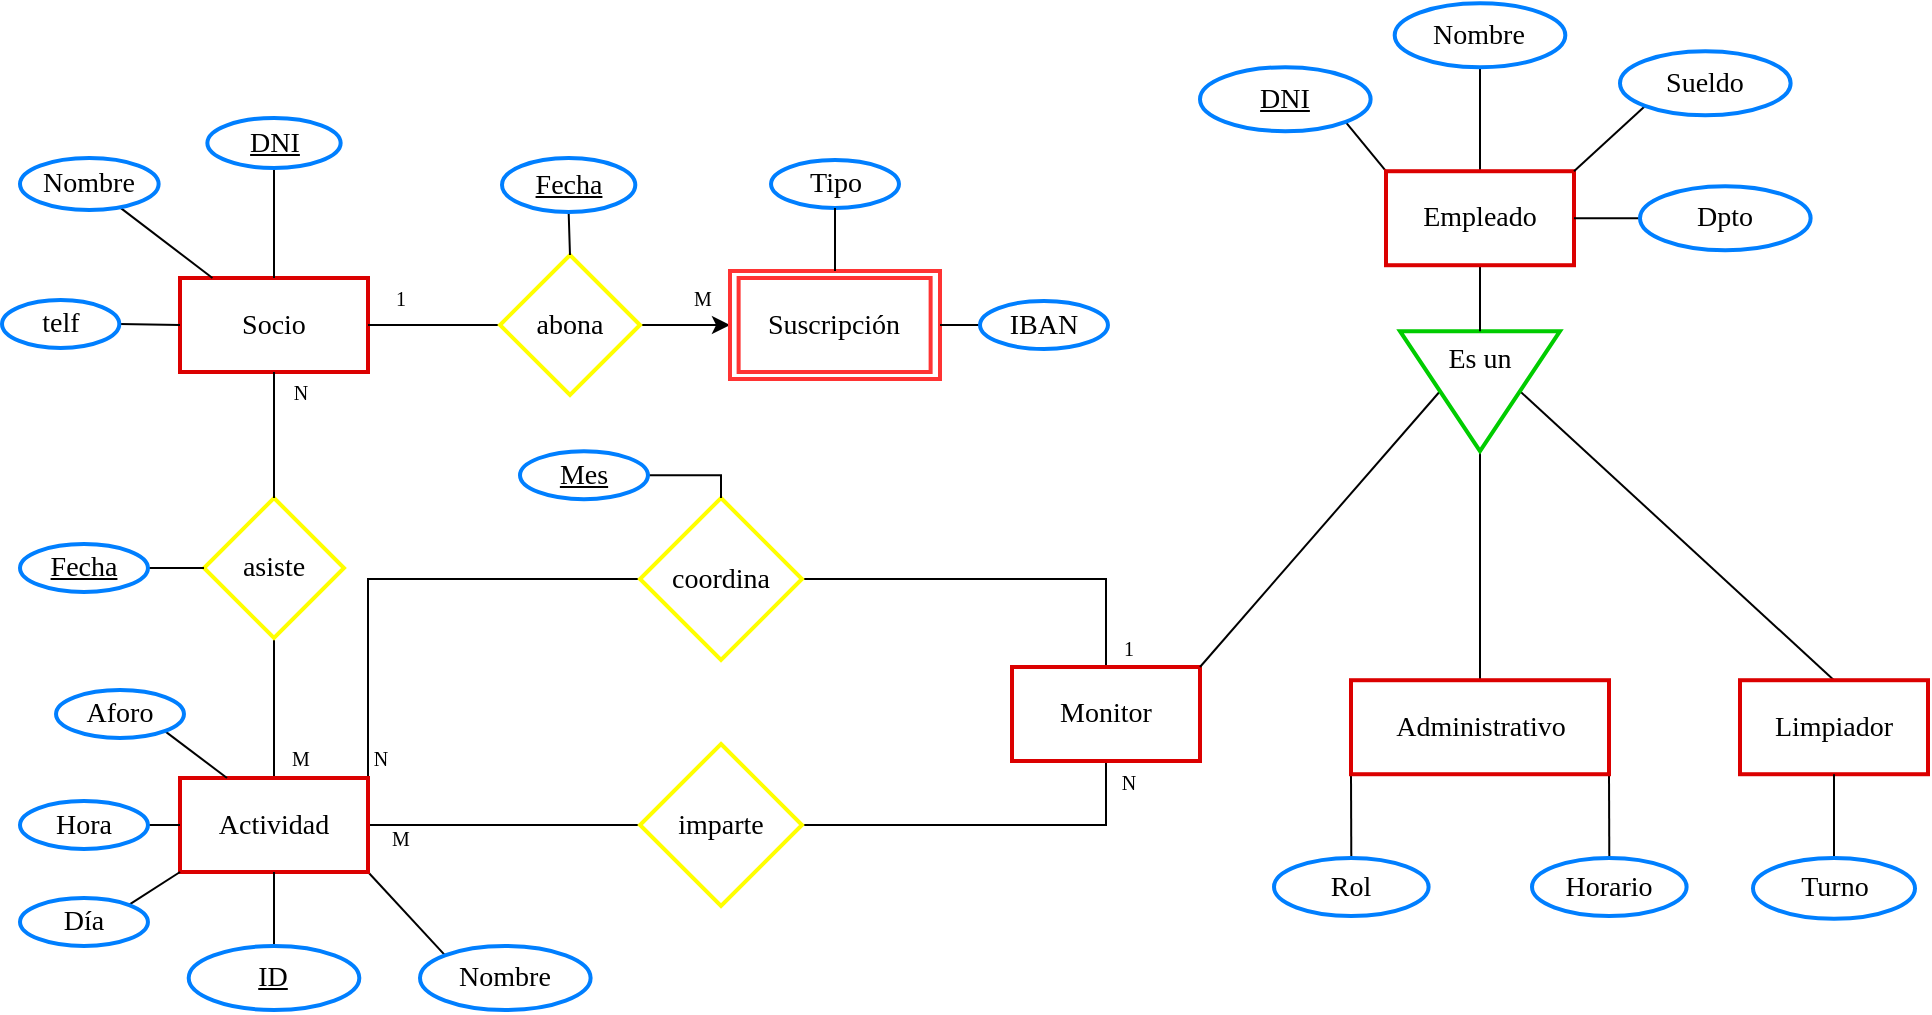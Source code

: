 <mxfile version="14.2.4" type="google"><diagram id="R2lEEEUBdFMjLlhIrx00" name="Page-1"><mxGraphModel dx="1038" dy="548" grid="1" gridSize="10" guides="1" tooltips="1" connect="1" arrows="1" fold="1" page="1" pageScale="1" pageWidth="1169" pageHeight="827" background="none" math="0" shadow="0" extFonts="Permanent Marker^https://fonts.googleapis.com/css?family=Permanent+Marker"><root><mxCell id="0"/><mxCell id="1" parent="0"/><mxCell id="V7mszdCmhpEBXStgwuaS-1" value="&lt;font style=&quot;font-size: 14px;&quot;&gt;Socio&lt;/font&gt;" style="rounded=0;whiteSpace=wrap;html=1;fillColor=none;strokeWidth=2;fontFamily=Lucida Console;fontSize=14;aspect=fixed;strokeColor=#DB0000;" parent="1" vertex="1"><mxGeometry x="220" y="303" width="94" height="47" as="geometry"/></mxCell><mxCell id="V7mszdCmhpEBXStgwuaS-3" style="rounded=0;orthogonalLoop=1;jettySize=auto;html=1;exitX=0.5;exitY=1;exitDx=0;exitDy=0;entryX=0.5;entryY=0;entryDx=0;entryDy=0;fontFamily=Lucida Console;fontSize=14;endArrow=none;endFill=0;" parent="1" source="V7mszdCmhpEBXStgwuaS-2" target="V7mszdCmhpEBXStgwuaS-1" edge="1"><mxGeometry relative="1" as="geometry"/></mxCell><mxCell id="V7mszdCmhpEBXStgwuaS-2" value="&lt;u&gt;DNI&lt;/u&gt;" style="ellipse;whiteSpace=wrap;html=1;strokeWidth=2;fillColor=none;fontFamily=Lucida Console;fontSize=14;strokeColor=#007FFF;aspect=fixed;" parent="1" vertex="1"><mxGeometry x="233.68" y="223" width="66.65" height="25" as="geometry"/></mxCell><mxCell id="V7mszdCmhpEBXStgwuaS-6" value="" style="edgeStyle=none;rounded=0;orthogonalLoop=1;jettySize=auto;html=1;endArrow=none;endFill=0;fontFamily=Lucida Console;fontSize=14;" parent="1" source="V7mszdCmhpEBXStgwuaS-4" target="V7mszdCmhpEBXStgwuaS-1" edge="1"><mxGeometry relative="1" as="geometry"/></mxCell><mxCell id="V7mszdCmhpEBXStgwuaS-4" value="Nombre" style="ellipse;whiteSpace=wrap;html=1;strokeWidth=2;fillColor=none;fontFamily=Lucida Console;fontSize=14;strokeColor=#007FFF;aspect=fixed;" parent="1" vertex="1"><mxGeometry x="140" y="243" width="69.32" height="26" as="geometry"/></mxCell><mxCell id="V7mszdCmhpEBXStgwuaS-8" style="edgeStyle=none;rounded=0;orthogonalLoop=1;jettySize=auto;html=1;exitX=1;exitY=0.5;exitDx=0;exitDy=0;entryX=0;entryY=0.5;entryDx=0;entryDy=0;endArrow=none;endFill=0;fontFamily=Lucida Console;fontSize=14;" parent="1" source="V7mszdCmhpEBXStgwuaS-7" target="V7mszdCmhpEBXStgwuaS-1" edge="1"><mxGeometry relative="1" as="geometry"/></mxCell><mxCell id="V7mszdCmhpEBXStgwuaS-7" value="telf" style="ellipse;whiteSpace=wrap;html=1;strokeWidth=2;fillColor=none;fontFamily=Lucida Console;fontSize=14;strokeColor=#007FFF;" parent="1" vertex="1"><mxGeometry x="131" y="314" width="58.66" height="24" as="geometry"/></mxCell><mxCell id="V7mszdCmhpEBXStgwuaS-16" style="edgeStyle=none;rounded=0;orthogonalLoop=1;jettySize=auto;html=1;exitX=0.5;exitY=1;exitDx=0;exitDy=0;endArrow=none;endFill=0;fontFamily=Lucida Console;fontSize=10;" parent="1" source="V7mszdCmhpEBXStgwuaS-9" target="V7mszdCmhpEBXStgwuaS-15" edge="1"><mxGeometry relative="1" as="geometry"/></mxCell><mxCell id="V7mszdCmhpEBXStgwuaS-9" value="asiste" style="rhombus;whiteSpace=wrap;html=1;strokeWidth=2;fillColor=none;fontFamily=Lucida Console;fontSize=14;strokeColor=#FFFF00;aspect=fixed;" parent="1" vertex="1"><mxGeometry x="232" y="413" width="70" height="70" as="geometry"/></mxCell><mxCell id="V7mszdCmhpEBXStgwuaS-13" value="" style="group" parent="1" vertex="1" connectable="0"><mxGeometry x="270" y="350" width="20" height="20" as="geometry"/></mxCell><mxCell id="V7mszdCmhpEBXStgwuaS-10" value="" style="edgeStyle=none;rounded=0;orthogonalLoop=1;jettySize=auto;html=1;endArrow=none;endFill=0;fontFamily=Lucida Console;fontSize=14;" parent="V7mszdCmhpEBXStgwuaS-13" source="V7mszdCmhpEBXStgwuaS-1" target="V7mszdCmhpEBXStgwuaS-9" edge="1"><mxGeometry relative="1" as="geometry"/></mxCell><mxCell id="V7mszdCmhpEBXStgwuaS-12" value="N" style="text;html=1;align=center;verticalAlign=middle;resizable=0;points=[];autosize=1;fontSize=10;fontFamily=Lucida Console;" parent="V7mszdCmhpEBXStgwuaS-13" vertex="1"><mxGeometry width="20" height="20" as="geometry"/></mxCell><mxCell id="V7mszdCmhpEBXStgwuaS-34" style="edgeStyle=none;rounded=0;orthogonalLoop=1;jettySize=auto;html=1;exitX=1;exitY=1;exitDx=0;exitDy=0;entryX=0;entryY=0;entryDx=0;entryDy=0;endArrow=none;endFill=0;fontFamily=Lucida Console;fontSize=10;" parent="1" source="V7mszdCmhpEBXStgwuaS-15" target="V7mszdCmhpEBXStgwuaS-33" edge="1"><mxGeometry relative="1" as="geometry"/></mxCell><mxCell id="V7mszdCmhpEBXStgwuaS-37" style="edgeStyle=none;rounded=0;orthogonalLoop=1;jettySize=auto;html=1;entryX=0;entryY=0.5;entryDx=0;entryDy=0;endArrow=none;endFill=0;fontFamily=Lucida Console;fontSize=10;" parent="1" source="V7mszdCmhpEBXStgwuaS-15" target="V7mszdCmhpEBXStgwuaS-36" edge="1"><mxGeometry relative="1" as="geometry"/></mxCell><mxCell id="V7mszdCmhpEBXStgwuaS-38" style="edgeStyle=orthogonalEdgeStyle;rounded=0;orthogonalLoop=1;jettySize=auto;html=1;exitX=1;exitY=0;exitDx=0;exitDy=0;entryX=0;entryY=0.5;entryDx=0;entryDy=0;endArrow=none;endFill=0;fontFamily=Lucida Console;fontSize=10;" parent="1" source="V7mszdCmhpEBXStgwuaS-15" target="V7mszdCmhpEBXStgwuaS-35" edge="1"><mxGeometry relative="1" as="geometry"/></mxCell><mxCell id="V7mszdCmhpEBXStgwuaS-15" value="&lt;font style=&quot;font-size: 14px&quot;&gt;Actividad&lt;/font&gt;" style="rounded=0;whiteSpace=wrap;html=1;fillColor=none;strokeWidth=2;fontFamily=Lucida Console;fontSize=14;aspect=fixed;strokeColor=#DB0000;" parent="1" vertex="1"><mxGeometry x="220" y="553" width="94" height="47" as="geometry"/></mxCell><mxCell id="V7mszdCmhpEBXStgwuaS-17" value="" style="group" parent="1" vertex="1" connectable="0"><mxGeometry x="270" y="533" width="20" height="20" as="geometry"/></mxCell><mxCell id="V7mszdCmhpEBXStgwuaS-18" value="" style="edgeStyle=none;rounded=0;orthogonalLoop=1;jettySize=auto;html=1;endArrow=none;endFill=0;fontFamily=Lucida Console;fontSize=14;" parent="V7mszdCmhpEBXStgwuaS-17" edge="1"><mxGeometry relative="1" as="geometry"/></mxCell><mxCell id="V7mszdCmhpEBXStgwuaS-19" value="M" style="text;html=1;align=center;verticalAlign=middle;resizable=0;points=[];autosize=1;fontSize=10;fontFamily=Lucida Console;" parent="V7mszdCmhpEBXStgwuaS-17" vertex="1"><mxGeometry width="20" height="20" as="geometry"/></mxCell><mxCell id="V7mszdCmhpEBXStgwuaS-21" value="" style="edgeStyle=none;rounded=0;orthogonalLoop=1;jettySize=auto;html=1;endArrow=none;endFill=0;fontFamily=Lucida Console;fontSize=10;" parent="1" source="V7mszdCmhpEBXStgwuaS-20" target="V7mszdCmhpEBXStgwuaS-9" edge="1"><mxGeometry relative="1" as="geometry"/></mxCell><mxCell id="V7mszdCmhpEBXStgwuaS-20" value="&lt;u&gt;Fecha&lt;/u&gt;" style="ellipse;whiteSpace=wrap;html=1;strokeWidth=2;fillColor=none;fontFamily=Lucida Console;fontSize=14;strokeColor=#007FFF;aspect=fixed;" parent="1" vertex="1"><mxGeometry x="140" y="436" width="63.98" height="24" as="geometry"/></mxCell><mxCell id="V7mszdCmhpEBXStgwuaS-23" style="edgeStyle=none;rounded=0;orthogonalLoop=1;jettySize=auto;html=1;exitX=1;exitY=1;exitDx=0;exitDy=0;endArrow=none;endFill=0;fontFamily=Lucida Console;fontSize=10;entryX=0.25;entryY=0;entryDx=0;entryDy=0;" parent="1" source="V7mszdCmhpEBXStgwuaS-22" target="V7mszdCmhpEBXStgwuaS-15" edge="1"><mxGeometry relative="1" as="geometry"><mxPoint x="240" y="541" as="targetPoint"/></mxGeometry></mxCell><mxCell id="V7mszdCmhpEBXStgwuaS-22" value="Aforo" style="ellipse;whiteSpace=wrap;html=1;strokeWidth=2;fillColor=none;fontFamily=Lucida Console;fontSize=14;strokeColor=#007FFF;aspect=fixed;" parent="1" vertex="1"><mxGeometry x="158.01" y="509" width="63.98" height="24" as="geometry"/></mxCell><mxCell id="V7mszdCmhpEBXStgwuaS-25" style="edgeStyle=none;rounded=0;orthogonalLoop=1;jettySize=auto;html=1;exitX=1;exitY=0.5;exitDx=0;exitDy=0;entryX=0;entryY=0.5;entryDx=0;entryDy=0;endArrow=none;endFill=0;fontFamily=Lucida Console;fontSize=10;" parent="1" source="V7mszdCmhpEBXStgwuaS-24" target="V7mszdCmhpEBXStgwuaS-15" edge="1"><mxGeometry relative="1" as="geometry"/></mxCell><mxCell id="V7mszdCmhpEBXStgwuaS-24" value="Hora" style="ellipse;whiteSpace=wrap;html=1;strokeWidth=2;fillColor=none;fontFamily=Lucida Console;fontSize=14;strokeColor=#007FFF;aspect=fixed;" parent="1" vertex="1"><mxGeometry x="140" y="564.5" width="63.98" height="24" as="geometry"/></mxCell><mxCell id="V7mszdCmhpEBXStgwuaS-27" style="edgeStyle=none;rounded=0;orthogonalLoop=1;jettySize=auto;html=1;exitX=0.5;exitY=0;exitDx=0;exitDy=0;entryX=0.5;entryY=1;entryDx=0;entryDy=0;endArrow=none;endFill=0;fontFamily=Lucida Console;fontSize=10;" parent="1" source="V7mszdCmhpEBXStgwuaS-26" target="V7mszdCmhpEBXStgwuaS-15" edge="1"><mxGeometry relative="1" as="geometry"/></mxCell><mxCell id="V7mszdCmhpEBXStgwuaS-26" value="&lt;u&gt;ID&lt;/u&gt;" style="ellipse;whiteSpace=wrap;html=1;strokeWidth=2;fillColor=none;fontFamily=Lucida Console;fontSize=14;strokeColor=#007FFF;aspect=fixed;" parent="1" vertex="1"><mxGeometry x="224.35" y="637" width="85.31" height="32" as="geometry"/></mxCell><mxCell id="V7mszdCmhpEBXStgwuaS-32" style="edgeStyle=none;rounded=0;orthogonalLoop=1;jettySize=auto;html=1;exitX=1;exitY=0;exitDx=0;exitDy=0;entryX=0;entryY=1;entryDx=0;entryDy=0;endArrow=none;endFill=0;fontFamily=Lucida Console;fontSize=10;" parent="1" source="V7mszdCmhpEBXStgwuaS-31" target="V7mszdCmhpEBXStgwuaS-15" edge="1"><mxGeometry relative="1" as="geometry"/></mxCell><mxCell id="V7mszdCmhpEBXStgwuaS-31" value="Día" style="ellipse;whiteSpace=wrap;html=1;strokeWidth=2;fillColor=none;fontFamily=Lucida Console;fontSize=14;strokeColor=#007FFF;aspect=fixed;" parent="1" vertex="1"><mxGeometry x="140" y="613" width="63.98" height="24" as="geometry"/></mxCell><mxCell id="V7mszdCmhpEBXStgwuaS-33" value="Nombre" style="ellipse;whiteSpace=wrap;html=1;strokeWidth=2;fillColor=none;fontFamily=Lucida Console;fontSize=14;strokeColor=#007FFF;aspect=fixed;" parent="1" vertex="1"><mxGeometry x="340" y="637" width="85.31" height="32" as="geometry"/></mxCell><mxCell id="V7mszdCmhpEBXStgwuaS-46" style="edgeStyle=orthogonalEdgeStyle;rounded=0;orthogonalLoop=1;jettySize=auto;html=1;exitX=1;exitY=0.5;exitDx=0;exitDy=0;entryX=0.5;entryY=0;entryDx=0;entryDy=0;endArrow=none;endFill=0;fontFamily=Lucida Console;fontSize=10;" parent="1" source="V7mszdCmhpEBXStgwuaS-35" target="V7mszdCmhpEBXStgwuaS-45" edge="1"><mxGeometry relative="1" as="geometry"/></mxCell><mxCell id="V7mszdCmhpEBXStgwuaS-35" value="coordina" style="rhombus;whiteSpace=wrap;html=1;strokeWidth=2;fillColor=none;fontFamily=Lucida Console;fontSize=14;strokeColor=#FFFF00;aspect=fixed;" parent="1" vertex="1"><mxGeometry x="450" y="413" width="81" height="81" as="geometry"/></mxCell><mxCell id="V7mszdCmhpEBXStgwuaS-47" style="edgeStyle=orthogonalEdgeStyle;rounded=0;orthogonalLoop=1;jettySize=auto;html=1;exitX=1;exitY=0.5;exitDx=0;exitDy=0;entryX=0.5;entryY=1;entryDx=0;entryDy=0;endArrow=none;endFill=0;fontFamily=Lucida Console;fontSize=10;" parent="1" source="V7mszdCmhpEBXStgwuaS-36" target="V7mszdCmhpEBXStgwuaS-45" edge="1"><mxGeometry relative="1" as="geometry"/></mxCell><mxCell id="V7mszdCmhpEBXStgwuaS-36" value="imparte" style="rhombus;whiteSpace=wrap;html=1;strokeWidth=2;fillColor=none;fontFamily=Lucida Console;fontSize=14;strokeColor=#FFFF00;aspect=fixed;" parent="1" vertex="1"><mxGeometry x="450" y="536" width="81" height="81" as="geometry"/></mxCell><mxCell id="V7mszdCmhpEBXStgwuaS-39" value="" style="group" parent="1" vertex="1" connectable="0"><mxGeometry x="310" y="533" width="20" height="20" as="geometry"/></mxCell><mxCell id="V7mszdCmhpEBXStgwuaS-40" value="" style="edgeStyle=none;rounded=0;orthogonalLoop=1;jettySize=auto;html=1;endArrow=none;endFill=0;fontFamily=Lucida Console;fontSize=14;" parent="V7mszdCmhpEBXStgwuaS-39" edge="1"><mxGeometry relative="1" as="geometry"/></mxCell><mxCell id="V7mszdCmhpEBXStgwuaS-41" value="N" style="text;html=1;align=center;verticalAlign=middle;resizable=0;points=[];autosize=1;fontSize=10;fontFamily=Lucida Console;" parent="V7mszdCmhpEBXStgwuaS-39" vertex="1"><mxGeometry width="20" height="20" as="geometry"/></mxCell><mxCell id="V7mszdCmhpEBXStgwuaS-42" value="" style="group" parent="1" vertex="1" connectable="0"><mxGeometry x="320" y="573" width="20" height="20" as="geometry"/></mxCell><mxCell id="V7mszdCmhpEBXStgwuaS-43" value="" style="edgeStyle=none;rounded=0;orthogonalLoop=1;jettySize=auto;html=1;endArrow=none;endFill=0;fontFamily=Lucida Console;fontSize=14;" parent="V7mszdCmhpEBXStgwuaS-42" edge="1"><mxGeometry relative="1" as="geometry"/></mxCell><mxCell id="V7mszdCmhpEBXStgwuaS-44" value="M" style="text;html=1;align=center;verticalAlign=middle;resizable=0;points=[];autosize=1;fontSize=10;fontFamily=Lucida Console;" parent="V7mszdCmhpEBXStgwuaS-42" vertex="1"><mxGeometry width="20" height="20" as="geometry"/></mxCell><mxCell id="V7mszdCmhpEBXStgwuaS-45" value="&lt;font style=&quot;font-size: 14px&quot;&gt;Monitor&lt;/font&gt;" style="rounded=0;whiteSpace=wrap;html=1;fillColor=none;strokeWidth=2;fontFamily=Lucida Console;fontSize=14;aspect=fixed;strokeColor=#DB0000;" parent="1" vertex="1"><mxGeometry x="636" y="497.5" width="94" height="47" as="geometry"/></mxCell><mxCell id="V7mszdCmhpEBXStgwuaS-48" value="" style="group" parent="1" vertex="1" connectable="0"><mxGeometry x="683.98" y="544.5" width="20" height="20" as="geometry"/></mxCell><mxCell id="V7mszdCmhpEBXStgwuaS-49" value="" style="edgeStyle=none;rounded=0;orthogonalLoop=1;jettySize=auto;html=1;endArrow=none;endFill=0;fontFamily=Lucida Console;fontSize=14;" parent="V7mszdCmhpEBXStgwuaS-48" edge="1"><mxGeometry relative="1" as="geometry"/></mxCell><mxCell id="V7mszdCmhpEBXStgwuaS-50" value="N" style="text;html=1;align=center;verticalAlign=middle;resizable=0;points=[];autosize=1;fontSize=10;fontFamily=Lucida Console;" parent="V7mszdCmhpEBXStgwuaS-48" vertex="1"><mxGeometry width="20" height="20" as="geometry"/></mxCell><mxCell id="V7mszdCmhpEBXStgwuaS-51" value="" style="group" parent="1" vertex="1" connectable="0"><mxGeometry x="683.98" y="477.5" width="20" height="20" as="geometry"/></mxCell><mxCell id="V7mszdCmhpEBXStgwuaS-52" value="" style="edgeStyle=none;rounded=0;orthogonalLoop=1;jettySize=auto;html=1;endArrow=none;endFill=0;fontFamily=Lucida Console;fontSize=14;" parent="V7mszdCmhpEBXStgwuaS-51" edge="1"><mxGeometry relative="1" as="geometry"/></mxCell><mxCell id="V7mszdCmhpEBXStgwuaS-53" value="1" style="text;html=1;align=center;verticalAlign=middle;resizable=0;points=[];autosize=1;fontSize=10;fontFamily=Lucida Console;" parent="V7mszdCmhpEBXStgwuaS-51" vertex="1"><mxGeometry width="20" height="20" as="geometry"/></mxCell><mxCell id="V7mszdCmhpEBXStgwuaS-55" style="rounded=0;orthogonalLoop=1;jettySize=auto;html=1;exitX=0.5;exitY=1;exitDx=0;exitDy=0;entryX=1;entryY=0;entryDx=0;entryDy=0;endArrow=none;endFill=0;fontFamily=Lucida Console;fontSize=10;" parent="1" source="V7mszdCmhpEBXStgwuaS-54" target="V7mszdCmhpEBXStgwuaS-45" edge="1"><mxGeometry relative="1" as="geometry"/></mxCell><mxCell id="V7mszdCmhpEBXStgwuaS-57" style="edgeStyle=none;rounded=0;orthogonalLoop=1;jettySize=auto;html=1;entryX=0.5;entryY=0;entryDx=0;entryDy=0;endArrow=none;endFill=0;fontFamily=Lucida Console;fontSize=10;exitX=0.5;exitY=0;exitDx=0;exitDy=0;" parent="1" source="V7mszdCmhpEBXStgwuaS-54" target="V7mszdCmhpEBXStgwuaS-56" edge="1"><mxGeometry relative="1" as="geometry"/></mxCell><mxCell id="V7mszdCmhpEBXStgwuaS-67" style="edgeStyle=none;rounded=0;orthogonalLoop=1;jettySize=auto;html=1;exitX=1;exitY=0.5;exitDx=0;exitDy=0;entryX=0.5;entryY=0;entryDx=0;entryDy=0;endArrow=none;endFill=0;fontFamily=Lucida Console;fontSize=10;" parent="1" source="V7mszdCmhpEBXStgwuaS-54" target="V7mszdCmhpEBXStgwuaS-66" edge="1"><mxGeometry relative="1" as="geometry"/></mxCell><mxCell id="V7mszdCmhpEBXStgwuaS-54" value="&lt;font style=&quot;font-size: 14px ; line-height: 100%&quot;&gt;Es un&lt;/font&gt;" style="triangle;whiteSpace=wrap;html=1;strokeWidth=2;fillColor=none;fontFamily=Lucida Console;fontSize=10;direction=south;strokeColor=#00CC00;labelPosition=center;verticalLabelPosition=middle;align=center;verticalAlign=top;" parent="1" vertex="1"><mxGeometry x="830" y="329.61" width="80" height="60" as="geometry"/></mxCell><mxCell id="V7mszdCmhpEBXStgwuaS-56" value="&lt;font style=&quot;font-size: 14px&quot;&gt;Limpiador&lt;/font&gt;" style="rounded=0;whiteSpace=wrap;html=1;fillColor=none;strokeWidth=2;fontFamily=Lucida Console;fontSize=14;aspect=fixed;strokeColor=#DB0000;" parent="1" vertex="1"><mxGeometry x="1000" y="504.11" width="94" height="47" as="geometry"/></mxCell><mxCell id="V7mszdCmhpEBXStgwuaS-63" value="" style="edgeStyle=none;rounded=0;orthogonalLoop=1;jettySize=auto;html=1;endArrow=none;endFill=0;fontFamily=Lucida Console;fontSize=10;" parent="1" source="V7mszdCmhpEBXStgwuaS-58" target="V7mszdCmhpEBXStgwuaS-60" edge="1"><mxGeometry relative="1" as="geometry"/></mxCell><mxCell id="V7mszdCmhpEBXStgwuaS-58" value="Nombre" style="ellipse;whiteSpace=wrap;html=1;strokeWidth=2;fillColor=none;fontFamily=Lucida Console;fontSize=14;strokeColor=#007FFF;aspect=fixed;" parent="1" vertex="1"><mxGeometry x="827.35" y="165.61" width="85.31" height="32" as="geometry"/></mxCell><mxCell id="V7mszdCmhpEBXStgwuaS-62" style="edgeStyle=none;rounded=0;orthogonalLoop=1;jettySize=auto;html=1;exitX=1;exitY=1;exitDx=0;exitDy=0;entryX=0;entryY=0;entryDx=0;entryDy=0;endArrow=none;endFill=0;fontFamily=Lucida Console;fontSize=10;" parent="1" source="V7mszdCmhpEBXStgwuaS-59" target="V7mszdCmhpEBXStgwuaS-60" edge="1"><mxGeometry relative="1" as="geometry"/></mxCell><mxCell id="V7mszdCmhpEBXStgwuaS-59" value="&lt;u&gt;DNI&lt;/u&gt;" style="ellipse;whiteSpace=wrap;html=1;strokeWidth=2;fillColor=none;fontFamily=Lucida Console;fontSize=14;strokeColor=#007FFF;aspect=fixed;" parent="1" vertex="1"><mxGeometry x="730" y="197.61" width="85.31" height="32" as="geometry"/></mxCell><mxCell id="V7mszdCmhpEBXStgwuaS-61" value="" style="edgeStyle=none;rounded=0;orthogonalLoop=1;jettySize=auto;html=1;endArrow=none;endFill=0;fontFamily=Lucida Console;fontSize=10;" parent="1" source="V7mszdCmhpEBXStgwuaS-60" target="V7mszdCmhpEBXStgwuaS-54" edge="1"><mxGeometry relative="1" as="geometry"/></mxCell><mxCell id="V7mszdCmhpEBXStgwuaS-60" value="&lt;font style=&quot;font-size: 14px&quot;&gt;Empleado&lt;/font&gt;" style="rounded=0;whiteSpace=wrap;html=1;fillColor=none;strokeWidth=2;fontFamily=Lucida Console;fontSize=14;aspect=fixed;strokeColor=#DB0000;" parent="1" vertex="1"><mxGeometry x="823" y="249.61" width="94" height="47" as="geometry"/></mxCell><mxCell id="V7mszdCmhpEBXStgwuaS-65" style="edgeStyle=none;rounded=0;orthogonalLoop=1;jettySize=auto;html=1;exitX=0;exitY=1;exitDx=0;exitDy=0;entryX=1;entryY=0;entryDx=0;entryDy=0;endArrow=none;endFill=0;fontFamily=Lucida Console;fontSize=10;" parent="1" source="V7mszdCmhpEBXStgwuaS-64" target="V7mszdCmhpEBXStgwuaS-60" edge="1"><mxGeometry relative="1" as="geometry"/></mxCell><mxCell id="V7mszdCmhpEBXStgwuaS-64" value="Sueldo" style="ellipse;whiteSpace=wrap;html=1;strokeWidth=2;fillColor=none;fontFamily=Lucida Console;fontSize=14;strokeColor=#007FFF;aspect=fixed;" parent="1" vertex="1"><mxGeometry x="940" y="189.61" width="85.31" height="32" as="geometry"/></mxCell><mxCell id="V7mszdCmhpEBXStgwuaS-72" style="edgeStyle=none;rounded=0;orthogonalLoop=1;jettySize=auto;html=1;exitX=0;exitY=1;exitDx=0;exitDy=0;entryX=0.5;entryY=0;entryDx=0;entryDy=0;endArrow=none;endFill=0;fontFamily=Lucida Console;fontSize=10;" parent="1" source="V7mszdCmhpEBXStgwuaS-66" target="V7mszdCmhpEBXStgwuaS-71" edge="1"><mxGeometry relative="1" as="geometry"><mxPoint x="807" y="608.49" as="targetPoint"/></mxGeometry></mxCell><mxCell id="V7mszdCmhpEBXStgwuaS-73" style="edgeStyle=none;rounded=0;orthogonalLoop=1;jettySize=auto;html=1;exitX=1;exitY=1;exitDx=0;exitDy=0;entryX=0.5;entryY=0;entryDx=0;entryDy=0;endArrow=none;endFill=0;fontFamily=Lucida Console;fontSize=10;" parent="1" source="V7mszdCmhpEBXStgwuaS-66" target="V7mszdCmhpEBXStgwuaS-70" edge="1"><mxGeometry relative="1" as="geometry"/></mxCell><mxCell id="V7mszdCmhpEBXStgwuaS-66" value="&lt;font style=&quot;font-size: 14px&quot;&gt;Administrativo&lt;/font&gt;" style="rounded=0;whiteSpace=wrap;html=1;fillColor=none;strokeWidth=2;fontFamily=Lucida Console;fontSize=14;strokeColor=#DB0000;" parent="1" vertex="1"><mxGeometry x="805.5" y="504.11" width="129" height="47" as="geometry"/></mxCell><mxCell id="V7mszdCmhpEBXStgwuaS-69" style="edgeStyle=none;rounded=0;orthogonalLoop=1;jettySize=auto;html=1;entryX=0.5;entryY=1;entryDx=0;entryDy=0;endArrow=none;endFill=0;fontFamily=Lucida Console;fontSize=10;" parent="1" source="V7mszdCmhpEBXStgwuaS-68" target="V7mszdCmhpEBXStgwuaS-56" edge="1"><mxGeometry relative="1" as="geometry"/></mxCell><mxCell id="V7mszdCmhpEBXStgwuaS-68" value="Turno" style="ellipse;whiteSpace=wrap;html=1;strokeWidth=2;fillColor=none;fontFamily=Lucida Console;fontSize=14;strokeColor=#007FFF;aspect=fixed;" parent="1" vertex="1"><mxGeometry x="1006.5" y="593" width="81" height="30.39" as="geometry"/></mxCell><mxCell id="V7mszdCmhpEBXStgwuaS-70" value="Horario" style="ellipse;whiteSpace=wrap;html=1;strokeWidth=2;fillColor=none;fontFamily=Lucida Console;fontSize=14;strokeColor=#007FFF;aspect=fixed;" parent="1" vertex="1"><mxGeometry x="896" y="593" width="77.3" height="29" as="geometry"/></mxCell><mxCell id="V7mszdCmhpEBXStgwuaS-71" value="Rol" style="ellipse;whiteSpace=wrap;html=1;strokeWidth=2;fillColor=none;fontFamily=Lucida Console;fontSize=14;strokeColor=#007FFF;aspect=fixed;" parent="1" vertex="1"><mxGeometry x="767" y="593" width="77.3" height="29" as="geometry"/></mxCell><mxCell id="V7mszdCmhpEBXStgwuaS-79" style="edgeStyle=none;rounded=0;orthogonalLoop=1;jettySize=auto;html=1;exitX=0;exitY=0.5;exitDx=0;exitDy=0;entryX=1;entryY=0.5;entryDx=0;entryDy=0;endArrow=none;endFill=0;fontFamily=Lucida Console;fontSize=10;" parent="1" source="V7mszdCmhpEBXStgwuaS-74" target="V7mszdCmhpEBXStgwuaS-1" edge="1"><mxGeometry relative="1" as="geometry"/></mxCell><mxCell id="V7mszdCmhpEBXStgwuaS-80" style="edgeStyle=none;rounded=0;orthogonalLoop=1;jettySize=auto;html=1;exitX=1;exitY=0.5;exitDx=0;exitDy=0;entryX=0;entryY=0.5;entryDx=0;entryDy=0;endArrow=classic;endFill=1;fontFamily=Lucida Console;fontSize=10;" parent="1" source="V7mszdCmhpEBXStgwuaS-74" target="V7mszdCmhpEBXStgwuaS-77" edge="1"><mxGeometry relative="1" as="geometry"/></mxCell><mxCell id="V7mszdCmhpEBXStgwuaS-74" value="abona" style="rhombus;whiteSpace=wrap;html=1;strokeWidth=2;fillColor=none;fontFamily=Lucida Console;fontSize=14;strokeColor=#FFFF00;aspect=fixed;" parent="1" vertex="1"><mxGeometry x="380" y="291.5" width="70" height="70" as="geometry"/></mxCell><mxCell id="V7mszdCmhpEBXStgwuaS-78" value="" style="group" parent="1" vertex="1" connectable="0"><mxGeometry x="495" y="299.5" width="105" height="54" as="geometry"/></mxCell><mxCell id="V7mszdCmhpEBXStgwuaS-76" value="&lt;font style=&quot;font-size: 14px&quot;&gt;Suscripción&lt;/font&gt;" style="rounded=0;whiteSpace=wrap;html=1;fillColor=none;strokeWidth=2;fontFamily=Lucida Console;fontSize=14;strokeColor=#FF3333;" parent="V7mszdCmhpEBXStgwuaS-78" vertex="1"><mxGeometry x="4.31" y="3.5" width="96" height="47" as="geometry"/></mxCell><mxCell id="V7mszdCmhpEBXStgwuaS-77" value="" style="rounded=0;whiteSpace=wrap;html=1;fillColor=none;strokeWidth=2;fontFamily=Lucida Console;fontSize=14;strokeColor=#FF3333;" parent="V7mszdCmhpEBXStgwuaS-78" vertex="1"><mxGeometry width="105" height="54" as="geometry"/></mxCell><mxCell id="V7mszdCmhpEBXStgwuaS-82" style="edgeStyle=none;rounded=0;orthogonalLoop=1;jettySize=auto;html=1;exitX=0.5;exitY=1;exitDx=0;exitDy=0;entryX=0.5;entryY=0;entryDx=0;entryDy=0;endArrow=none;endFill=0;fontFamily=Lucida Console;fontSize=10;" parent="1" source="V7mszdCmhpEBXStgwuaS-81" target="V7mszdCmhpEBXStgwuaS-74" edge="1"><mxGeometry relative="1" as="geometry"/></mxCell><mxCell id="V7mszdCmhpEBXStgwuaS-81" value="&lt;u&gt;Fecha&lt;/u&gt;" style="ellipse;whiteSpace=wrap;html=1;strokeWidth=2;fillColor=none;fontFamily=Lucida Console;fontSize=14;strokeColor=#007FFF;" parent="1" vertex="1"><mxGeometry x="381" y="243" width="66.65" height="27" as="geometry"/></mxCell><mxCell id="V7mszdCmhpEBXStgwuaS-83" value="Tipo" style="ellipse;whiteSpace=wrap;html=1;strokeWidth=2;fillColor=none;fontFamily=Lucida Console;fontSize=14;strokeColor=#007FFF;aspect=fixed;" parent="1" vertex="1"><mxGeometry x="515.51" y="244" width="63.98" height="24" as="geometry"/></mxCell><mxCell id="V7mszdCmhpEBXStgwuaS-86" style="edgeStyle=none;rounded=0;orthogonalLoop=1;jettySize=auto;html=1;exitX=0;exitY=0.5;exitDx=0;exitDy=0;entryX=1;entryY=0.5;entryDx=0;entryDy=0;endArrow=none;endFill=0;fontFamily=Lucida Console;fontSize=10;" parent="1" source="V7mszdCmhpEBXStgwuaS-84" target="V7mszdCmhpEBXStgwuaS-77" edge="1"><mxGeometry relative="1" as="geometry"/></mxCell><mxCell id="V7mszdCmhpEBXStgwuaS-84" value="IBAN" style="ellipse;whiteSpace=wrap;html=1;strokeWidth=2;fillColor=none;fontFamily=Lucida Console;fontSize=14;strokeColor=#007FFF;aspect=fixed;" parent="1" vertex="1"><mxGeometry x="620" y="314.5" width="63.98" height="24" as="geometry"/></mxCell><mxCell id="V7mszdCmhpEBXStgwuaS-85" value="" style="edgeStyle=none;rounded=0;orthogonalLoop=1;jettySize=auto;html=1;endArrow=none;endFill=0;fontFamily=Lucida Console;fontSize=10;" parent="1" source="V7mszdCmhpEBXStgwuaS-77" target="V7mszdCmhpEBXStgwuaS-83" edge="1"><mxGeometry relative="1" as="geometry"/></mxCell><mxCell id="V7mszdCmhpEBXStgwuaS-87" value="" style="group" parent="1" vertex="1" connectable="0"><mxGeometry x="320" y="303" width="20" height="20" as="geometry"/></mxCell><mxCell id="V7mszdCmhpEBXStgwuaS-88" value="" style="edgeStyle=none;rounded=0;orthogonalLoop=1;jettySize=auto;html=1;endArrow=none;endFill=0;fontFamily=Lucida Console;fontSize=14;" parent="V7mszdCmhpEBXStgwuaS-87" edge="1"><mxGeometry relative="1" as="geometry"/></mxCell><mxCell id="V7mszdCmhpEBXStgwuaS-89" value="1" style="text;html=1;align=center;verticalAlign=middle;resizable=0;points=[];autosize=1;fontSize=10;fontFamily=Lucida Console;" parent="V7mszdCmhpEBXStgwuaS-87" vertex="1"><mxGeometry width="20" height="20" as="geometry"/></mxCell><mxCell id="V7mszdCmhpEBXStgwuaS-90" value="" style="group" parent="1" vertex="1" connectable="0"><mxGeometry x="471" y="303" width="20" height="20" as="geometry"/></mxCell><mxCell id="V7mszdCmhpEBXStgwuaS-91" value="" style="edgeStyle=none;rounded=0;orthogonalLoop=1;jettySize=auto;html=1;endArrow=none;endFill=0;fontFamily=Lucida Console;fontSize=14;" parent="V7mszdCmhpEBXStgwuaS-90" edge="1"><mxGeometry relative="1" as="geometry"/></mxCell><mxCell id="V7mszdCmhpEBXStgwuaS-92" value="M" style="text;html=1;align=center;verticalAlign=middle;resizable=0;points=[];autosize=1;fontSize=10;fontFamily=Lucida Console;" parent="V7mszdCmhpEBXStgwuaS-90" vertex="1"><mxGeometry width="20" height="20" as="geometry"/></mxCell><mxCell id="heefSfNKK9ht1-738dfL-2" style="edgeStyle=orthogonalEdgeStyle;rounded=0;orthogonalLoop=1;jettySize=auto;html=1;entryX=0.5;entryY=0;entryDx=0;entryDy=0;exitX=1;exitY=0.5;exitDx=0;exitDy=0;endArrow=none;endFill=0;" parent="1" source="heefSfNKK9ht1-738dfL-1" target="V7mszdCmhpEBXStgwuaS-35" edge="1"><mxGeometry relative="1" as="geometry"/></mxCell><mxCell id="heefSfNKK9ht1-738dfL-1" value="&lt;u&gt;Mes&lt;/u&gt;" style="ellipse;whiteSpace=wrap;html=1;strokeWidth=2;fillColor=none;fontFamily=Lucida Console;fontSize=14;strokeColor=#007FFF;aspect=fixed;" parent="1" vertex="1"><mxGeometry x="390" y="389.61" width="63.98" height="24" as="geometry"/></mxCell><mxCell id="-QGBvTFfidkRrf2xv6D7-2" value="" style="edgeStyle=orthogonalEdgeStyle;rounded=0;orthogonalLoop=1;jettySize=auto;html=1;endArrow=none;endFill=0;" parent="1" source="-QGBvTFfidkRrf2xv6D7-1" target="V7mszdCmhpEBXStgwuaS-60" edge="1"><mxGeometry relative="1" as="geometry"/></mxCell><mxCell id="-QGBvTFfidkRrf2xv6D7-1" value="Dpto" style="ellipse;whiteSpace=wrap;html=1;strokeWidth=2;fillColor=none;fontFamily=Lucida Console;fontSize=14;strokeColor=#007FFF;aspect=fixed;" parent="1" vertex="1"><mxGeometry x="950" y="257.11" width="85.31" height="32" as="geometry"/></mxCell></root></mxGraphModel></diagram></mxfile>